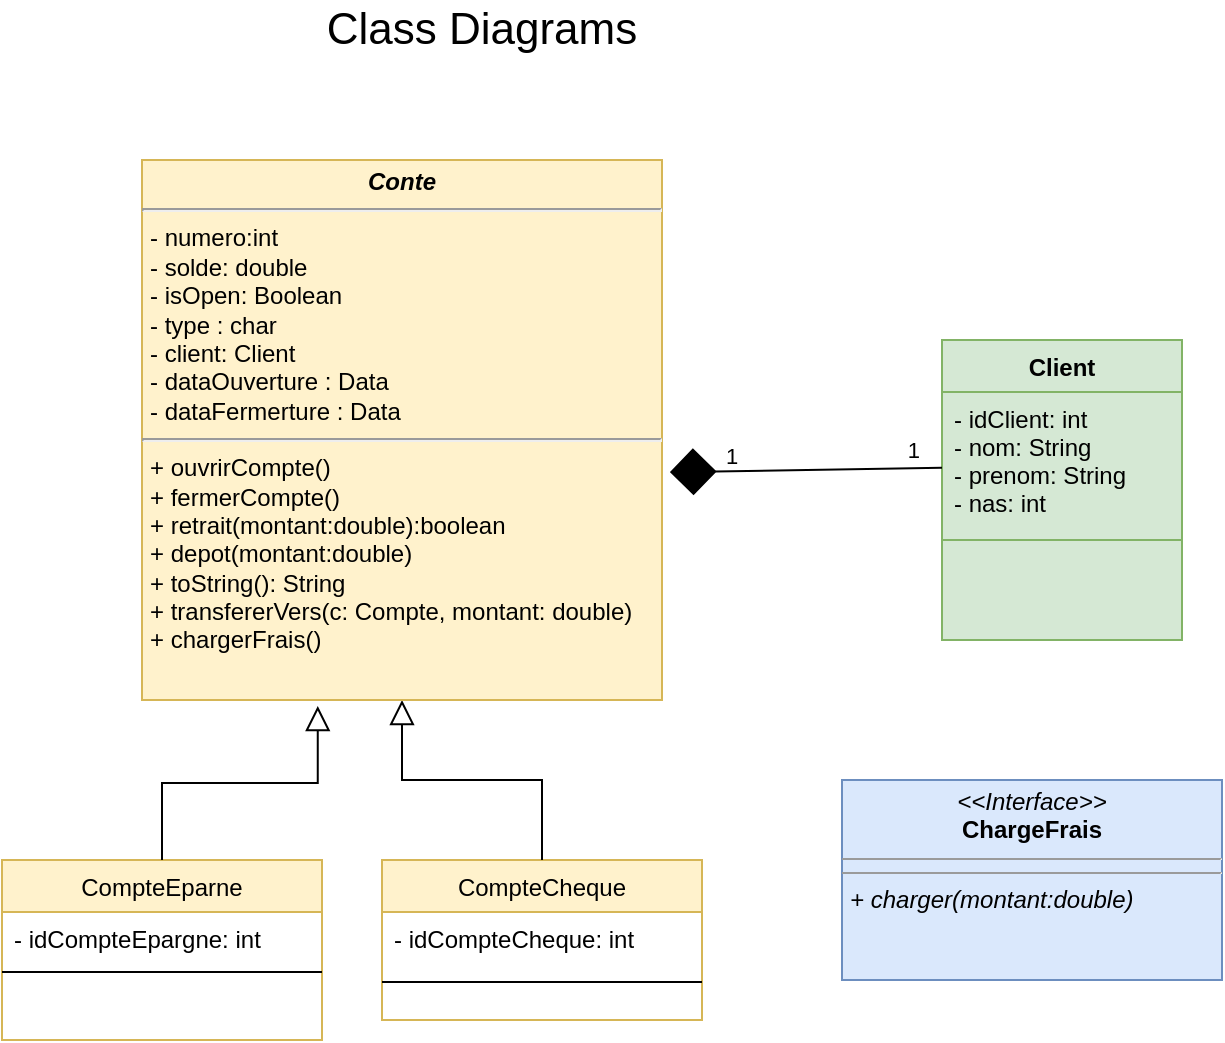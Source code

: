 <mxfile version="20.2.8" type="github">
  <diagram id="C5RBs43oDa-KdzZeNtuy" name="Page-1">
    <mxGraphModel dx="918" dy="845" grid="1" gridSize="10" guides="1" tooltips="1" connect="1" arrows="1" fold="1" page="1" pageScale="1" pageWidth="827" pageHeight="1169" math="0" shadow="0">
      <root>
        <mxCell id="WIyWlLk6GJQsqaUBKTNV-0" />
        <mxCell id="WIyWlLk6GJQsqaUBKTNV-1" parent="WIyWlLk6GJQsqaUBKTNV-0" />
        <mxCell id="zkfFHV4jXpPFQw0GAbJ--6" value="CompteEparne" style="swimlane;fontStyle=0;align=center;verticalAlign=top;childLayout=stackLayout;horizontal=1;startSize=26;horizontalStack=0;resizeParent=1;resizeLast=0;collapsible=1;marginBottom=0;rounded=0;shadow=0;strokeWidth=1;fillColor=#fff2cc;strokeColor=#d6b656;" parent="WIyWlLk6GJQsqaUBKTNV-1" vertex="1">
          <mxGeometry x="130" y="460" width="160" height="90" as="geometry">
            <mxRectangle x="130" y="380" width="160" height="26" as="alternateBounds" />
          </mxGeometry>
        </mxCell>
        <mxCell id="zkfFHV4jXpPFQw0GAbJ--7" value="- idCompteEpargne: int" style="text;align=left;verticalAlign=top;spacingLeft=4;spacingRight=4;overflow=hidden;rotatable=0;points=[[0,0.5],[1,0.5]];portConstraint=eastwest;" parent="zkfFHV4jXpPFQw0GAbJ--6" vertex="1">
          <mxGeometry y="26" width="160" height="26" as="geometry" />
        </mxCell>
        <mxCell id="zkfFHV4jXpPFQw0GAbJ--9" value="" style="line;html=1;strokeWidth=1;align=left;verticalAlign=middle;spacingTop=-1;spacingLeft=3;spacingRight=3;rotatable=0;labelPosition=right;points=[];portConstraint=eastwest;" parent="zkfFHV4jXpPFQw0GAbJ--6" vertex="1">
          <mxGeometry y="52" width="160" height="8" as="geometry" />
        </mxCell>
        <mxCell id="zkfFHV4jXpPFQw0GAbJ--12" value="" style="endArrow=block;endSize=10;endFill=0;shadow=0;strokeWidth=1;rounded=0;edgeStyle=elbowEdgeStyle;elbow=vertical;entryX=0.338;entryY=1.011;entryDx=0;entryDy=0;entryPerimeter=0;" parent="WIyWlLk6GJQsqaUBKTNV-1" source="zkfFHV4jXpPFQw0GAbJ--6" target="_MTWqf9SRNEw3pyUUmgT-0" edge="1">
          <mxGeometry width="160" relative="1" as="geometry">
            <mxPoint x="160" y="293" as="sourcePoint" />
            <mxPoint x="160" y="293" as="targetPoint" />
          </mxGeometry>
        </mxCell>
        <mxCell id="zkfFHV4jXpPFQw0GAbJ--13" value="CompteCheque" style="swimlane;fontStyle=0;align=center;verticalAlign=top;childLayout=stackLayout;horizontal=1;startSize=26;horizontalStack=0;resizeParent=1;resizeLast=0;collapsible=1;marginBottom=0;rounded=0;shadow=0;strokeWidth=1;fillColor=#fff2cc;strokeColor=#d6b656;" parent="WIyWlLk6GJQsqaUBKTNV-1" vertex="1">
          <mxGeometry x="320" y="460" width="160" height="80" as="geometry">
            <mxRectangle x="340" y="380" width="170" height="26" as="alternateBounds" />
          </mxGeometry>
        </mxCell>
        <mxCell id="pECvpRmc9OV7uY2iToRv-15" value="- idCompteCheque: int" style="text;strokeColor=none;fillColor=none;align=left;verticalAlign=top;spacingLeft=4;spacingRight=4;overflow=hidden;rotatable=0;points=[[0,0.5],[1,0.5]];portConstraint=eastwest;" vertex="1" parent="zkfFHV4jXpPFQw0GAbJ--13">
          <mxGeometry y="26" width="160" height="26" as="geometry" />
        </mxCell>
        <mxCell id="zkfFHV4jXpPFQw0GAbJ--15" value="" style="line;html=1;strokeWidth=1;align=left;verticalAlign=middle;spacingTop=-1;spacingLeft=3;spacingRight=3;rotatable=0;labelPosition=right;points=[];portConstraint=eastwest;" parent="zkfFHV4jXpPFQw0GAbJ--13" vertex="1">
          <mxGeometry y="52" width="160" height="18" as="geometry" />
        </mxCell>
        <mxCell id="zkfFHV4jXpPFQw0GAbJ--16" value="" style="endArrow=block;endSize=10;endFill=0;shadow=0;strokeWidth=1;rounded=0;edgeStyle=elbowEdgeStyle;elbow=vertical;" parent="WIyWlLk6GJQsqaUBKTNV-1" source="zkfFHV4jXpPFQw0GAbJ--13" target="_MTWqf9SRNEw3pyUUmgT-0" edge="1">
          <mxGeometry width="160" relative="1" as="geometry">
            <mxPoint x="170" y="463" as="sourcePoint" />
            <mxPoint x="270" y="361" as="targetPoint" />
          </mxGeometry>
        </mxCell>
        <mxCell id="_MTWqf9SRNEw3pyUUmgT-0" value="&lt;p style=&quot;margin: 4px 0px 0px; text-align: center; font-size: 12px;&quot;&gt;&lt;i style=&quot;font-size: 12px;&quot;&gt;&lt;b style=&quot;font-size: 12px;&quot;&gt;Conte&lt;/b&gt;&lt;/i&gt;&lt;/p&gt;&lt;hr style=&quot;font-size: 12px;&quot;&gt;&lt;p style=&quot;margin: 0px 0px 0px 4px; font-size: 12px;&quot;&gt;&lt;span style=&quot;font-size: 12px;&quot;&gt;&lt;span style=&quot;font-size: 12px;&quot;&gt;- numero:int&lt;/span&gt;&lt;/span&gt;&lt;/p&gt;&lt;p style=&quot;margin: 0px 0px 0px 4px; font-size: 12px;&quot;&gt;&lt;span style=&quot;font-size: 12px;&quot;&gt;&lt;span style=&quot;font-size: 12px;&quot;&gt;- solde: double&lt;/span&gt;&lt;/span&gt;&lt;/p&gt;&lt;p style=&quot;margin: 0px 0px 0px 4px; font-size: 12px;&quot;&gt;&lt;span style=&quot;font-size: 12px;&quot;&gt;&lt;span style=&quot;font-size: 12px;&quot;&gt;- isOpen: Boolean&lt;/span&gt;&lt;/span&gt;&lt;/p&gt;&lt;p style=&quot;margin: 0px 0px 0px 4px; font-size: 12px;&quot;&gt;&lt;span style=&quot;font-size: 12px;&quot;&gt;&lt;span style=&quot;font-size: 12px;&quot;&gt;- type : char&lt;/span&gt;&lt;/span&gt;&lt;/p&gt;&lt;p style=&quot;margin: 0px 0px 0px 4px; font-size: 12px;&quot;&gt;- client: Client&lt;/p&gt;&lt;p style=&quot;margin: 0px 0px 0px 4px; font-size: 12px;&quot;&gt;- dataOuverture : Data&lt;/p&gt;&lt;p style=&quot;margin: 0px 0px 0px 4px; font-size: 12px;&quot;&gt;- dataFermerture : Data&lt;span style=&quot;font-size: 12px;&quot;&gt;&lt;span style=&quot;font-size: 12px;&quot;&gt;&lt;/span&gt;&lt;/span&gt;&lt;span style=&quot;font-size: 12px;&quot;&gt;&lt;span style=&quot;font-size: 12px;&quot;&gt;&lt;/span&gt;&lt;/span&gt;&lt;/p&gt;&lt;p style=&quot;margin: 0px 0px 0px 4px; font-size: 12px;&quot;&gt;&lt;/p&gt;&lt;hr style=&quot;font-size: 12px;&quot;&gt;&lt;p style=&quot;margin: 0px 0px 0px 4px; font-size: 12px;&quot;&gt;+ ouvrirCompte()&lt;br style=&quot;font-size: 12px;&quot;&gt;&lt;/p&gt;&lt;p style=&quot;margin: 0px 0px 0px 4px; font-size: 12px;&quot;&gt;+ fermerCompte()&lt;br style=&quot;font-size: 12px;&quot;&gt;&lt;/p&gt;&lt;p style=&quot;margin: 0px 0px 0px 4px; font-size: 12px;&quot;&gt;+ retrait(montant:double):boolean&lt;/p&gt;&lt;p style=&quot;margin: 0px 0px 0px 4px; font-size: 12px;&quot;&gt;+ depot(montant:double)&lt;br style=&quot;font-size: 12px;&quot;&gt;&lt;/p&gt;&lt;p style=&quot;margin: 0px 0px 0px 4px; font-size: 12px;&quot;&gt;+ toString(): String&lt;/p&gt;&lt;p style=&quot;margin: 0px 0px 0px 4px; font-size: 12px;&quot;&gt;&lt;/p&gt;&lt;p style=&quot;margin: 0px 0px 0px 4px; font-size: 12px;&quot;&gt;+ transfererVers(c: Compte, montant: double)&lt;br style=&quot;font-size: 12px;&quot;&gt;&lt;/p&gt;&lt;p style=&quot;margin: 0px 0px 0px 4px; font-size: 12px;&quot; align=&quot;left&quot;&gt;+ chargerFrais()&lt;br style=&quot;font-size: 12px;&quot;&gt;&lt;/p&gt;&lt;p style=&quot;margin: 0px 0px 0px 4px; font-size: 12px;&quot;&gt;&lt;/p&gt;&lt;p style=&quot;margin: 0px 0px 0px 4px; font-size: 12px;&quot;&gt;&lt;/p&gt;&lt;p style=&quot;margin: 0px 0px 0px 4px; font-size: 12px;&quot;&gt;&lt;/p&gt;&lt;p style=&quot;margin: 0px 0px 0px 4px; font-size: 12px;&quot;&gt;&lt;/p&gt;&lt;p style=&quot;margin: 0px 0px 0px 4px; font-size: 12px;&quot;&gt;&lt;/p&gt;" style="verticalAlign=top;align=left;overflow=fill;fontSize=12;fontFamily=Helvetica;html=1;fillColor=#fff2cc;strokeColor=#d6b656;" parent="WIyWlLk6GJQsqaUBKTNV-1" vertex="1">
          <mxGeometry x="200" y="110" width="260" height="270" as="geometry" />
        </mxCell>
        <mxCell id="pECvpRmc9OV7uY2iToRv-0" value="Client" style="swimlane;fontStyle=1;align=center;verticalAlign=top;childLayout=stackLayout;horizontal=1;startSize=26;horizontalStack=0;resizeParent=1;resizeParentMax=0;resizeLast=0;collapsible=1;marginBottom=0;fillColor=#d5e8d4;strokeColor=#82b366;" vertex="1" parent="WIyWlLk6GJQsqaUBKTNV-1">
          <mxGeometry x="600" y="200" width="120" height="150" as="geometry" />
        </mxCell>
        <mxCell id="pECvpRmc9OV7uY2iToRv-1" value="- idClient: int&#xa;- nom: String&#xa;- prenom: String&#xa;- nas: int" style="text;strokeColor=#82b366;fillColor=#d5e8d4;align=left;verticalAlign=top;spacingLeft=4;spacingRight=4;overflow=hidden;rotatable=0;points=[[0,0.5],[1,0.5]];portConstraint=eastwest;" vertex="1" parent="pECvpRmc9OV7uY2iToRv-0">
          <mxGeometry y="26" width="120" height="74" as="geometry" />
        </mxCell>
        <mxCell id="pECvpRmc9OV7uY2iToRv-2" value="" style="line;strokeWidth=1;fillColor=none;align=left;verticalAlign=middle;spacingTop=-1;spacingLeft=3;spacingRight=3;rotatable=0;labelPosition=right;points=[];portConstraint=eastwest;strokeColor=inherit;" vertex="1" parent="pECvpRmc9OV7uY2iToRv-0">
          <mxGeometry y="100" width="120" as="geometry" />
        </mxCell>
        <mxCell id="pECvpRmc9OV7uY2iToRv-3" value="" style="text;strokeColor=#82b366;fillColor=#d5e8d4;align=left;verticalAlign=top;spacingLeft=4;spacingRight=4;overflow=hidden;rotatable=0;points=[[0,0.5],[1,0.5]];portConstraint=eastwest;" vertex="1" parent="pECvpRmc9OV7uY2iToRv-0">
          <mxGeometry y="100" width="120" height="50" as="geometry" />
        </mxCell>
        <mxCell id="pECvpRmc9OV7uY2iToRv-19" value="" style="endArrow=none;html=1;rounded=0;strokeColor=default;targetPerimeterSpacing=0;startArrow=diamond;startFill=1;exitX=1.015;exitY=0.578;exitDx=0;exitDy=0;exitPerimeter=0;strokeWidth=1;sourcePerimeterSpacing=0;endSize=0;startSize=21;jumpSize=12;" edge="1" parent="WIyWlLk6GJQsqaUBKTNV-1" source="_MTWqf9SRNEw3pyUUmgT-0" target="pECvpRmc9OV7uY2iToRv-1">
          <mxGeometry relative="1" as="geometry">
            <mxPoint x="540" y="420" as="sourcePoint" />
            <mxPoint x="700" y="420" as="targetPoint" />
          </mxGeometry>
        </mxCell>
        <mxCell id="pECvpRmc9OV7uY2iToRv-20" value="1" style="edgeLabel;resizable=0;html=1;align=left;verticalAlign=bottom;" connectable="0" vertex="1" parent="pECvpRmc9OV7uY2iToRv-19">
          <mxGeometry x="-1" relative="1" as="geometry">
            <mxPoint x="26" as="offset" />
          </mxGeometry>
        </mxCell>
        <mxCell id="pECvpRmc9OV7uY2iToRv-21" value="1" style="edgeLabel;resizable=0;html=1;align=right;verticalAlign=bottom;" connectable="0" vertex="1" parent="pECvpRmc9OV7uY2iToRv-19">
          <mxGeometry x="1" relative="1" as="geometry">
            <mxPoint x="-10" as="offset" />
          </mxGeometry>
        </mxCell>
        <mxCell id="pECvpRmc9OV7uY2iToRv-28" value="Class Diagrams " style="text;html=1;strokeColor=none;fillColor=none;align=center;verticalAlign=middle;whiteSpace=wrap;rounded=0;fontSize=22;" vertex="1" parent="WIyWlLk6GJQsqaUBKTNV-1">
          <mxGeometry x="240" y="30" width="260" height="30" as="geometry" />
        </mxCell>
        <mxCell id="pECvpRmc9OV7uY2iToRv-29" value="&lt;p style=&quot;margin:0px;margin-top:4px;text-align:center;&quot;&gt;&lt;i&gt;&amp;lt;&amp;lt;Interface&amp;gt;&amp;gt;&lt;/i&gt;&lt;br&gt;&lt;b&gt;ChargeFrais&lt;/b&gt;&lt;br&gt;&lt;/p&gt;&lt;hr size=&quot;1&quot;&gt;&lt;hr size=&quot;1&quot;&gt;&lt;p style=&quot;margin:0px;margin-left:4px;&quot;&gt;&lt;i&gt;+ charger(montant:double)&lt;/i&gt;&lt;br&gt;&lt;/p&gt;" style="verticalAlign=top;align=left;overflow=fill;fontSize=12;fontFamily=Helvetica;html=1;fillColor=#dae8fc;strokeColor=#6c8ebf;" vertex="1" parent="WIyWlLk6GJQsqaUBKTNV-1">
          <mxGeometry x="550" y="420" width="190" height="100" as="geometry" />
        </mxCell>
      </root>
    </mxGraphModel>
  </diagram>
</mxfile>
